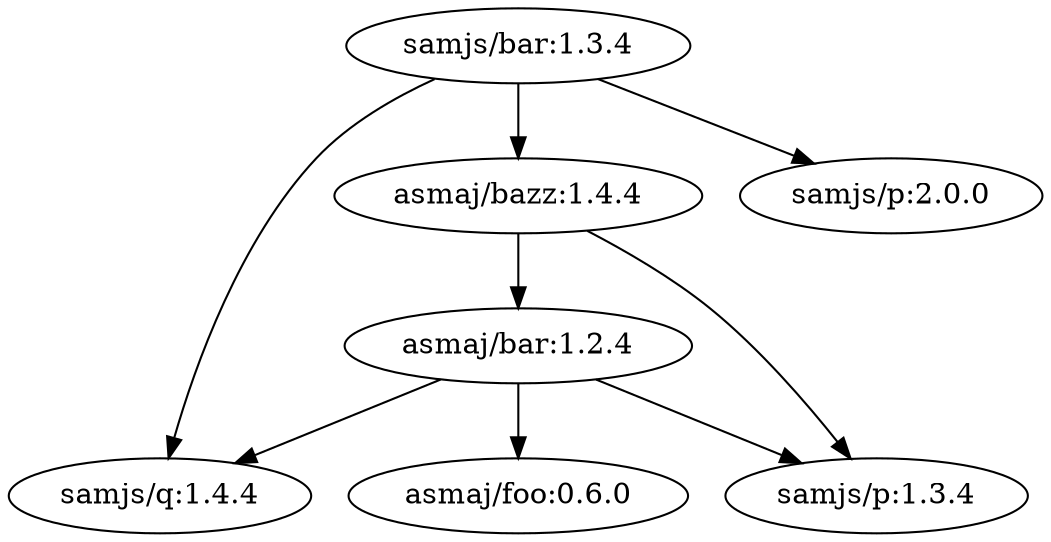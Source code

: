 digraph central {

    subgraph "asmaj/foo:0.6.0" {
    }
    subgraph "asmaj/foo:0.7.0" {
    }

    subgraph "asmaj/bar:1.2.4" {
        "asmaj/bar:1.2.4" -> "asmaj/foo:0.6.0"
        "asmaj/bar:1.2.4" -> "samjs/p:1.3.4"
        "asmaj/bar:1.2.4" -> "samjs/q:1.4.4"
    }

//    subgraph "ballerina/protobuf:0.6.0" {
//    }
//    subgraph "ballerina/protobuf:0.7.0" {
//    }
//    subgraph "ballerina/protobuf.types.timestamp:1.0.0" {
//    }
//
//    subgraph "ballerina/protobuf:1.6.0" {
//    }
//    subgraph "ballerina/protobuf:1.7.0" {
//        "ballerina/protobuf:1.7.0" [other_modules = "protobuf.types.duration"]
//    }
//
    subgraph "ballerina/io:2.0.0-alpha.1" {
    }
    subgraph "ballerina/io:1.3.0-beta.1" {
    }
    subgraph "ballerina/io:1.1.0" {
    }
    subgraph "ballerina/io:1.0.2" {
    }
//
//    subgraph "samjs/foo:1.3.0" {
//        "samjs/foo:1.3.0" -> "samjs/bar:1.3.4"
//        "samjs/foo:1.3.0" -> "samjs/bazz:1.4.4"
//    }
//    subgraph "samjs/foo:1.2.1" {
//        "samjs/foo:1.2.1" -> "samjs/bar:1.3.4"
//        "samjs/foo:1.2.1" -> "samjs/bazz:1.4.4"
//    }
//
    subgraph "asmaj/bazz:1.4.4" {
        "asmaj/bazz:1.4.4" -> "asmaj/bar:1.2.4"
        "asmaj/bazz:1.4.4" -> "samjs/p:1.3.4"
    }

    subgraph "samjs/bar:1.3.4" {
        "samjs/bar:1.3.4" -> "asmaj/bazz:1.4.4"
        "samjs/bar:1.3.4" -> "samjs/p:2.0.0"
        "samjs/bar:1.3.4" -> "samjs/q:1.4.4"
    }
//
//    subgraph "samjs/b:1.3.4" {
//        "samjs/b:1.3.4" -> "samjs/c:1.4.4"
//    }
//
    subgraph "samjs/p:1.3.4" {
    }

    subgraph "samjs/p:2.0.0" {
    }

    subgraph "samjs/q:1.4.4" {
    }
//
//    subgraph "samjs/c:1.4.4" {
//    }
//
//    subgraph "samjs/c:1.4.5" {
//    }
//
//    subgraph "myOrg/bazz:1.0.0" {
//        "myOrg/bazz:1.0.0" -> "myOrg/bar:1.3.1"
//    }
//
//    subgraph "myOrg/bar:1.3.1" {
//        "myOrg/bar:1.3.1" -> "ballerinai/foo:0.1.0"
//    }
//
//    subgraph "ballerinax/github:1.0.0" {
//        "ballerinax/github:1.0.0" -> "samjs/c:1.4.5"
//    }
//
//    subgraph "ballerinax/mysql:1.0.0" {
//    "ballerinax/mysql:1.0.0" -> "ballerinai/transaction:1.0.1"
//    }
//
//    subgraph "ballerinai/transaction:1.0.1" {
//    // this is added to avoid the exception thrown from the test framework
//    }
//
//    subgraph "ballerinai/foo:0.1.0" {
//    // this is added to avoid the exception thrown from the test framework
//    }
//
//    subgraph "ballerina/auth:2.1.0-alpha.1" {
//    }
//
//    subgraph "ballerina/auth:2.1.0-beta.1" {
//    }
//
//    subgraph "ballerina/http:1.4.0" {
//        "ballerina/http:1.4.0" -> "ballerina/io:1.0.2"
//    }
}

